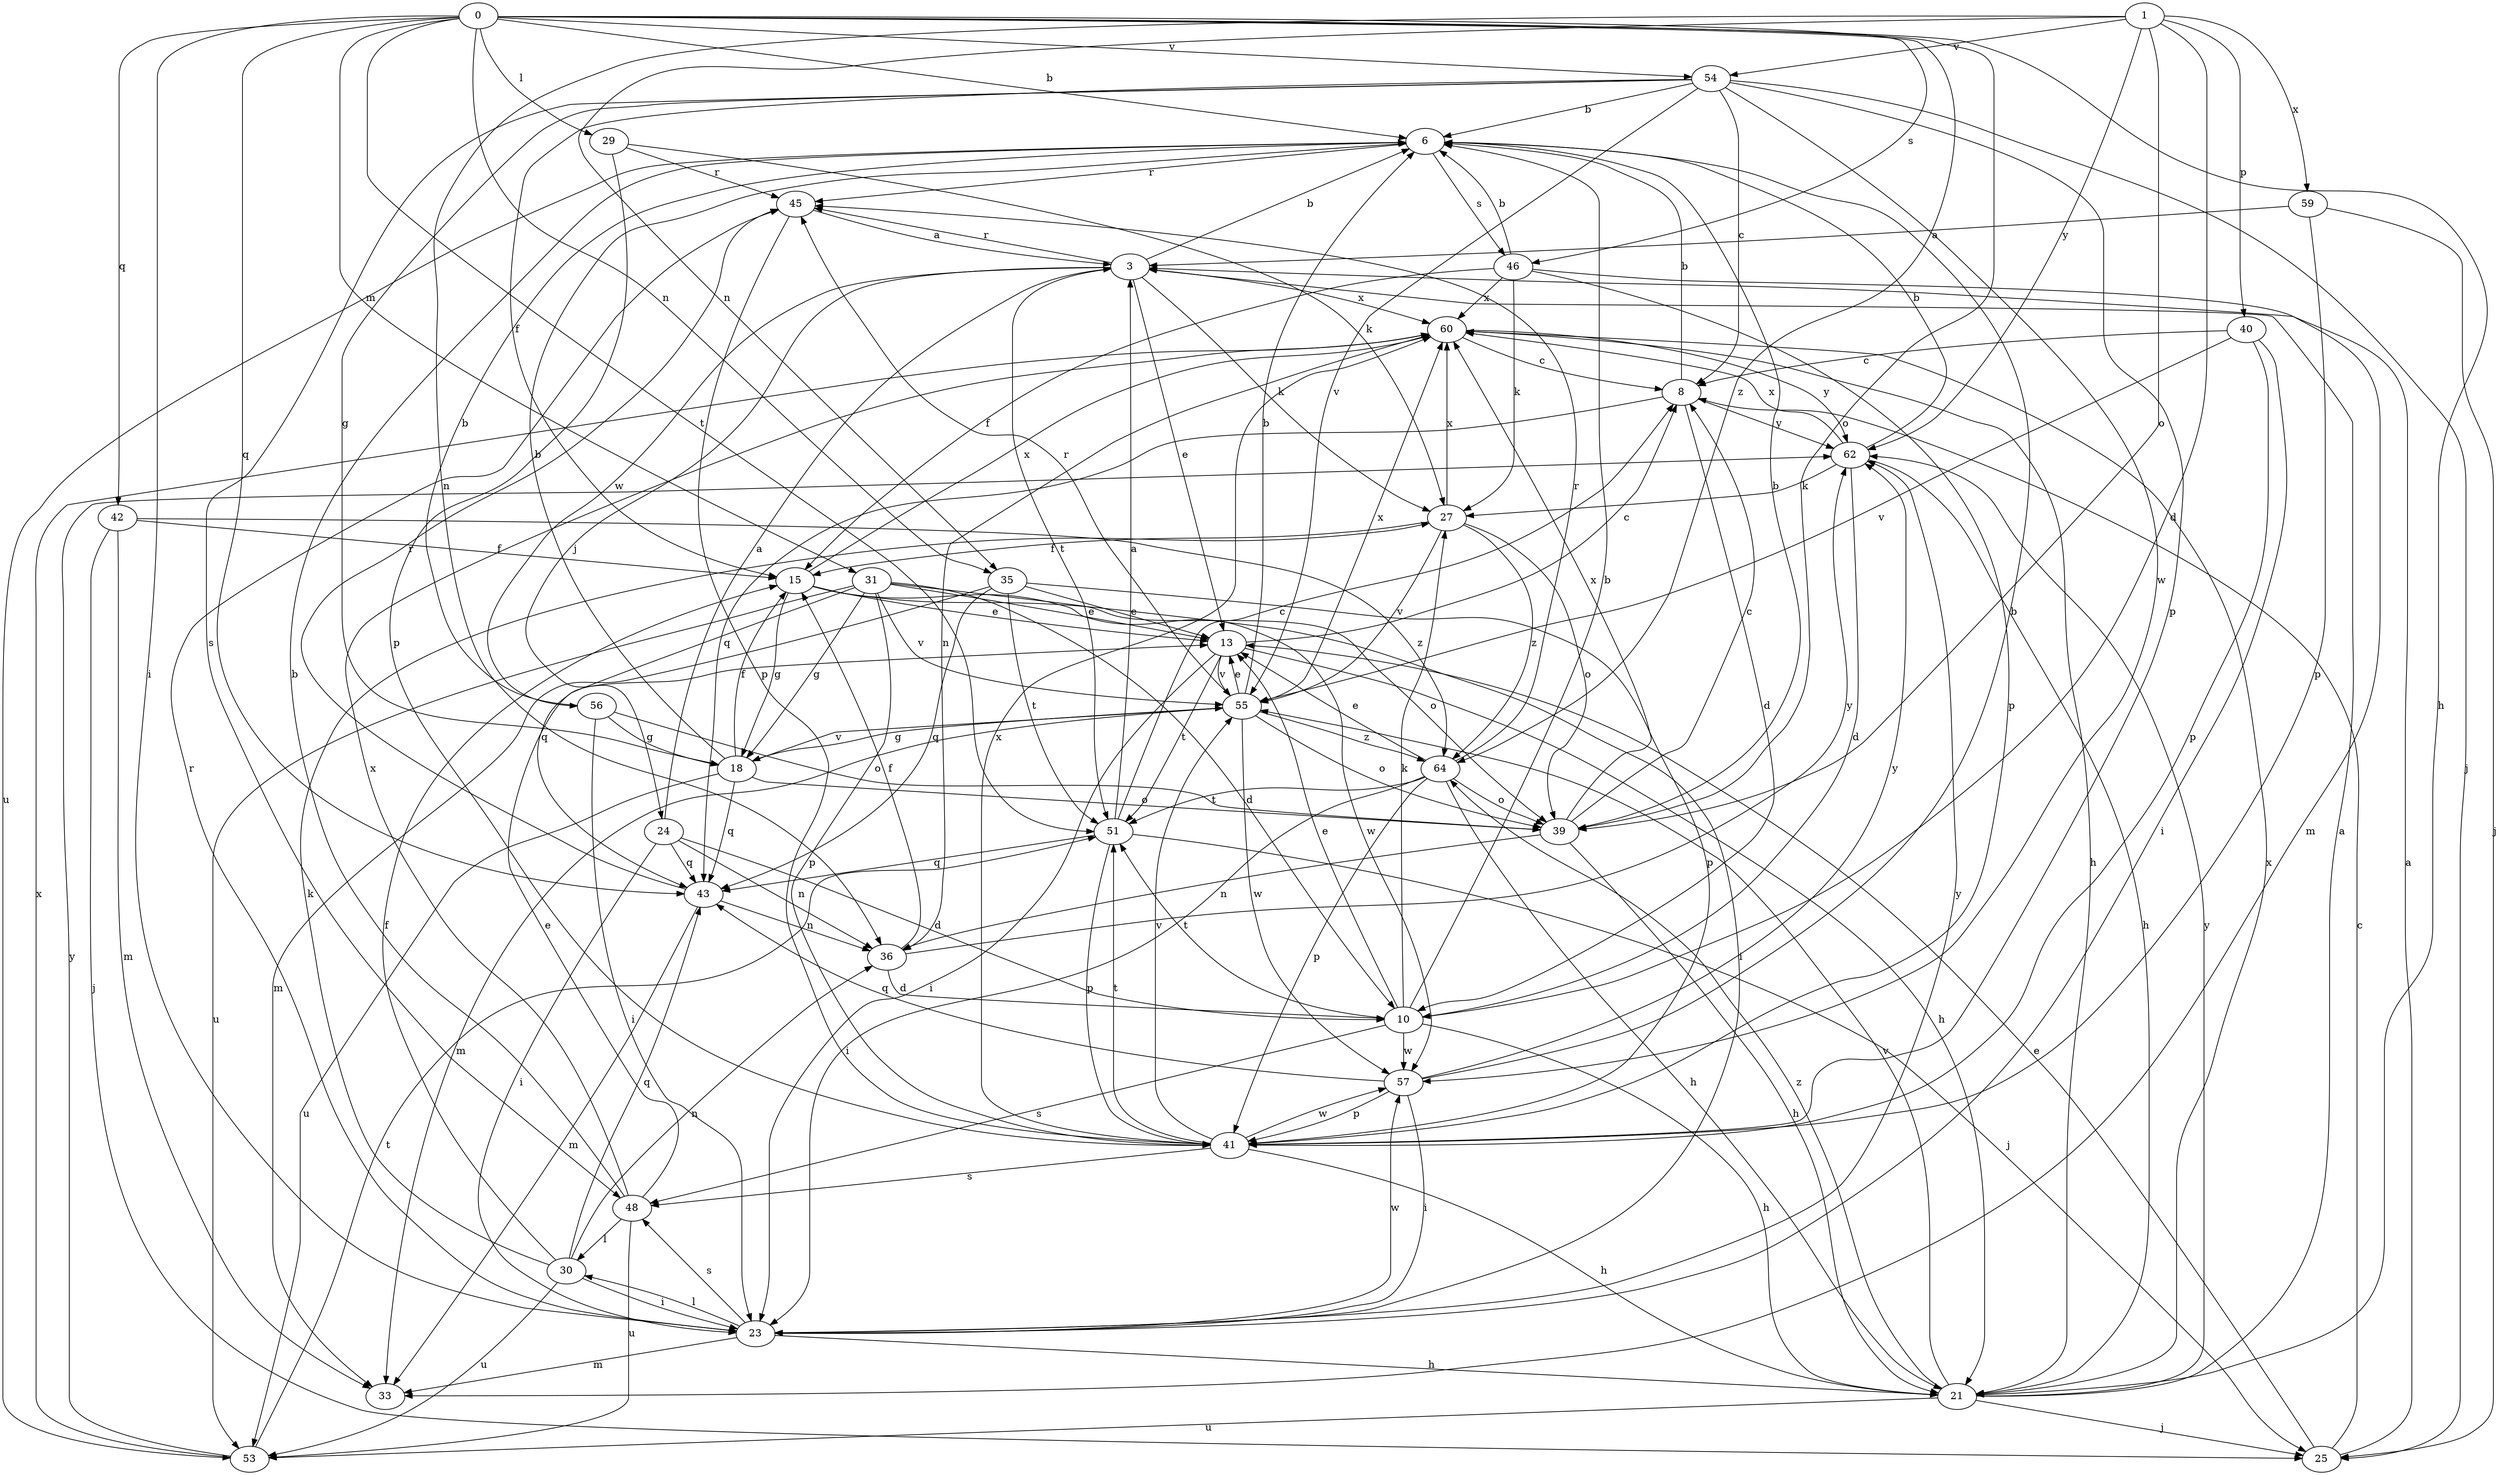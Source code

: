 strict digraph  {
0;
1;
3;
6;
8;
10;
13;
15;
18;
21;
23;
24;
25;
27;
29;
30;
31;
33;
35;
36;
39;
40;
41;
42;
43;
45;
46;
48;
51;
53;
54;
55;
56;
57;
59;
60;
62;
64;
0 -> 6  [label=b];
0 -> 21  [label=h];
0 -> 23  [label=i];
0 -> 29  [label=l];
0 -> 31  [label=m];
0 -> 35  [label=n];
0 -> 39  [label=o];
0 -> 42  [label=q];
0 -> 43  [label=q];
0 -> 46  [label=s];
0 -> 51  [label=t];
0 -> 54  [label=v];
0 -> 64  [label=z];
1 -> 10  [label=d];
1 -> 35  [label=n];
1 -> 36  [label=n];
1 -> 39  [label=o];
1 -> 40  [label=p];
1 -> 54  [label=v];
1 -> 59  [label=x];
1 -> 62  [label=y];
3 -> 6  [label=b];
3 -> 13  [label=e];
3 -> 24  [label=j];
3 -> 27  [label=k];
3 -> 45  [label=r];
3 -> 51  [label=t];
3 -> 56  [label=w];
3 -> 60  [label=x];
6 -> 45  [label=r];
6 -> 46  [label=s];
6 -> 53  [label=u];
8 -> 6  [label=b];
8 -> 10  [label=d];
8 -> 43  [label=q];
8 -> 62  [label=y];
10 -> 6  [label=b];
10 -> 13  [label=e];
10 -> 21  [label=h];
10 -> 27  [label=k];
10 -> 48  [label=s];
10 -> 51  [label=t];
10 -> 57  [label=w];
13 -> 8  [label=c];
13 -> 21  [label=h];
13 -> 23  [label=i];
13 -> 51  [label=t];
13 -> 55  [label=v];
15 -> 13  [label=e];
15 -> 18  [label=g];
15 -> 23  [label=i];
15 -> 57  [label=w];
15 -> 60  [label=x];
18 -> 6  [label=b];
18 -> 15  [label=f];
18 -> 39  [label=o];
18 -> 43  [label=q];
18 -> 53  [label=u];
18 -> 55  [label=v];
21 -> 3  [label=a];
21 -> 25  [label=j];
21 -> 53  [label=u];
21 -> 55  [label=v];
21 -> 60  [label=x];
21 -> 62  [label=y];
21 -> 64  [label=z];
23 -> 21  [label=h];
23 -> 30  [label=l];
23 -> 33  [label=m];
23 -> 45  [label=r];
23 -> 48  [label=s];
23 -> 57  [label=w];
23 -> 62  [label=y];
24 -> 3  [label=a];
24 -> 10  [label=d];
24 -> 23  [label=i];
24 -> 36  [label=n];
24 -> 43  [label=q];
25 -> 3  [label=a];
25 -> 8  [label=c];
25 -> 13  [label=e];
27 -> 15  [label=f];
27 -> 39  [label=o];
27 -> 55  [label=v];
27 -> 60  [label=x];
27 -> 64  [label=z];
29 -> 27  [label=k];
29 -> 41  [label=p];
29 -> 45  [label=r];
30 -> 15  [label=f];
30 -> 23  [label=i];
30 -> 27  [label=k];
30 -> 36  [label=n];
30 -> 43  [label=q];
30 -> 53  [label=u];
31 -> 10  [label=d];
31 -> 13  [label=e];
31 -> 18  [label=g];
31 -> 39  [label=o];
31 -> 41  [label=p];
31 -> 43  [label=q];
31 -> 53  [label=u];
31 -> 55  [label=v];
35 -> 13  [label=e];
35 -> 33  [label=m];
35 -> 41  [label=p];
35 -> 43  [label=q];
35 -> 51  [label=t];
36 -> 10  [label=d];
36 -> 15  [label=f];
36 -> 62  [label=y];
39 -> 6  [label=b];
39 -> 8  [label=c];
39 -> 21  [label=h];
39 -> 36  [label=n];
39 -> 60  [label=x];
40 -> 8  [label=c];
40 -> 23  [label=i];
40 -> 41  [label=p];
40 -> 55  [label=v];
41 -> 21  [label=h];
41 -> 48  [label=s];
41 -> 51  [label=t];
41 -> 55  [label=v];
41 -> 57  [label=w];
41 -> 60  [label=x];
42 -> 15  [label=f];
42 -> 25  [label=j];
42 -> 33  [label=m];
42 -> 64  [label=z];
43 -> 33  [label=m];
43 -> 36  [label=n];
43 -> 45  [label=r];
45 -> 3  [label=a];
45 -> 41  [label=p];
46 -> 6  [label=b];
46 -> 15  [label=f];
46 -> 27  [label=k];
46 -> 33  [label=m];
46 -> 41  [label=p];
46 -> 60  [label=x];
48 -> 6  [label=b];
48 -> 13  [label=e];
48 -> 30  [label=l];
48 -> 53  [label=u];
48 -> 60  [label=x];
51 -> 3  [label=a];
51 -> 8  [label=c];
51 -> 25  [label=j];
51 -> 41  [label=p];
51 -> 43  [label=q];
53 -> 51  [label=t];
53 -> 60  [label=x];
53 -> 62  [label=y];
54 -> 6  [label=b];
54 -> 8  [label=c];
54 -> 15  [label=f];
54 -> 18  [label=g];
54 -> 25  [label=j];
54 -> 41  [label=p];
54 -> 48  [label=s];
54 -> 55  [label=v];
54 -> 57  [label=w];
55 -> 6  [label=b];
55 -> 13  [label=e];
55 -> 18  [label=g];
55 -> 33  [label=m];
55 -> 39  [label=o];
55 -> 45  [label=r];
55 -> 57  [label=w];
55 -> 60  [label=x];
55 -> 64  [label=z];
56 -> 6  [label=b];
56 -> 18  [label=g];
56 -> 23  [label=i];
56 -> 39  [label=o];
57 -> 6  [label=b];
57 -> 23  [label=i];
57 -> 41  [label=p];
57 -> 43  [label=q];
57 -> 62  [label=y];
59 -> 3  [label=a];
59 -> 25  [label=j];
59 -> 41  [label=p];
60 -> 8  [label=c];
60 -> 21  [label=h];
60 -> 36  [label=n];
60 -> 62  [label=y];
62 -> 6  [label=b];
62 -> 10  [label=d];
62 -> 21  [label=h];
62 -> 27  [label=k];
62 -> 60  [label=x];
64 -> 13  [label=e];
64 -> 21  [label=h];
64 -> 23  [label=i];
64 -> 39  [label=o];
64 -> 41  [label=p];
64 -> 45  [label=r];
64 -> 51  [label=t];
}
